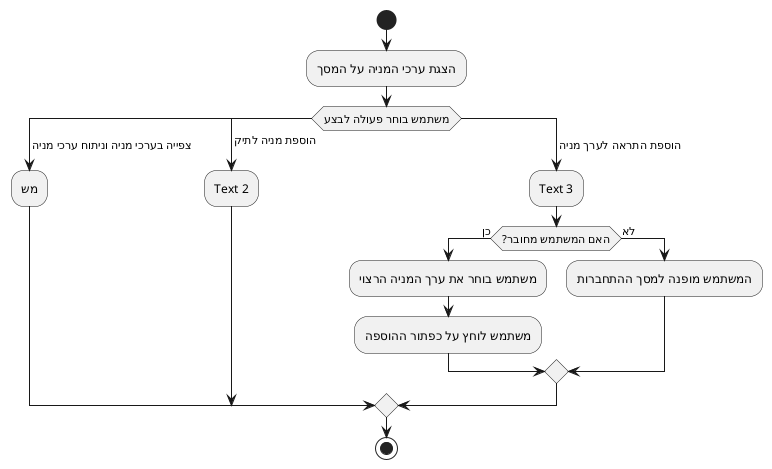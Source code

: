 @startuml
start

:הצגת ערכי המניה על המסך;

switch (משתמש בוחר פעולה לבצע)
case ( צפייה בערכי מניה וניתוח ערכי מניה )
    :מש;
case ( הוספת מניה לתיק ) 
    :Text 2;
case ( הוספת התראה לערך מניה )
    :Text 3;
    if(האם המשתמש מחובר?) then (כן)
        :משתמש בוחר את ערך המניה הרצוי;
        :משתמש לוחץ על כפתור ההוספה;
    else(לא)
        :המשתמש מופנה למסך ההתחברות;
endif
endswitch

stop
@enduml